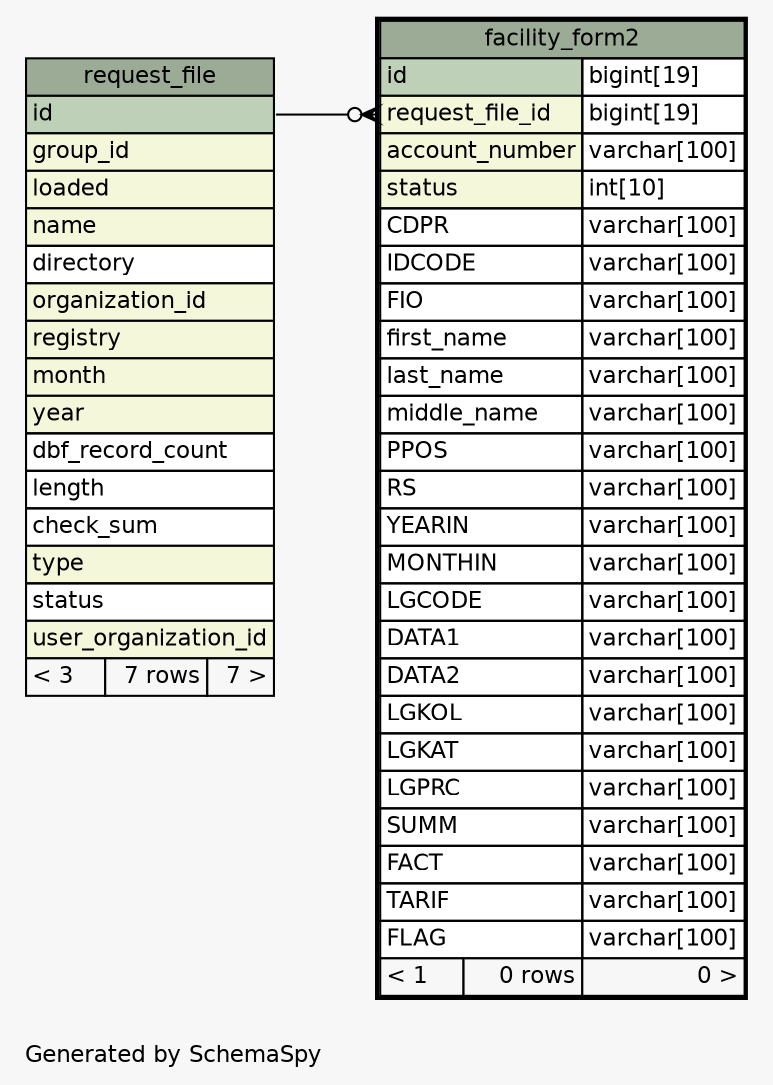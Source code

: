 // dot 2.28.0 on Windows 7 6.1
// SchemaSpy rev 590
digraph "oneDegreeRelationshipsDiagram" {
  graph [
    rankdir="RL"
    bgcolor="#f7f7f7"
    label="\nGenerated by SchemaSpy"
    labeljust="l"
    nodesep="0.18"
    ranksep="0.46"
    fontname="Helvetica"
    fontsize="11"
  ];
  node [
    fontname="Helvetica"
    fontsize="11"
    shape="plaintext"
  ];
  edge [
    arrowsize="0.8"
  ];
  "facility_form2":"request_file_id":w -> "request_file":"id":e [arrowhead=none dir=back arrowtail=crowodot];
  "facility_form2" [
    label=<
    <TABLE BORDER="2" CELLBORDER="1" CELLSPACING="0" BGCOLOR="#ffffff">
      <TR><TD COLSPAN="3" BGCOLOR="#9bab96" ALIGN="CENTER">facility_form2</TD></TR>
      <TR><TD PORT="id" COLSPAN="2" BGCOLOR="#bed1b8" ALIGN="LEFT">id</TD><TD PORT="id.type" ALIGN="LEFT">bigint[19]</TD></TR>
      <TR><TD PORT="request_file_id" COLSPAN="2" BGCOLOR="#f4f7da" ALIGN="LEFT">request_file_id</TD><TD PORT="request_file_id.type" ALIGN="LEFT">bigint[19]</TD></TR>
      <TR><TD PORT="account_number" COLSPAN="2" BGCOLOR="#f4f7da" ALIGN="LEFT">account_number</TD><TD PORT="account_number.type" ALIGN="LEFT">varchar[100]</TD></TR>
      <TR><TD PORT="status" COLSPAN="2" BGCOLOR="#f4f7da" ALIGN="LEFT">status</TD><TD PORT="status.type" ALIGN="LEFT">int[10]</TD></TR>
      <TR><TD PORT="CDPR" COLSPAN="2" ALIGN="LEFT">CDPR</TD><TD PORT="CDPR.type" ALIGN="LEFT">varchar[100]</TD></TR>
      <TR><TD PORT="IDCODE" COLSPAN="2" ALIGN="LEFT">IDCODE</TD><TD PORT="IDCODE.type" ALIGN="LEFT">varchar[100]</TD></TR>
      <TR><TD PORT="FIO" COLSPAN="2" ALIGN="LEFT">FIO</TD><TD PORT="FIO.type" ALIGN="LEFT">varchar[100]</TD></TR>
      <TR><TD PORT="first_name" COLSPAN="2" ALIGN="LEFT">first_name</TD><TD PORT="first_name.type" ALIGN="LEFT">varchar[100]</TD></TR>
      <TR><TD PORT="last_name" COLSPAN="2" ALIGN="LEFT">last_name</TD><TD PORT="last_name.type" ALIGN="LEFT">varchar[100]</TD></TR>
      <TR><TD PORT="middle_name" COLSPAN="2" ALIGN="LEFT">middle_name</TD><TD PORT="middle_name.type" ALIGN="LEFT">varchar[100]</TD></TR>
      <TR><TD PORT="PPOS" COLSPAN="2" ALIGN="LEFT">PPOS</TD><TD PORT="PPOS.type" ALIGN="LEFT">varchar[100]</TD></TR>
      <TR><TD PORT="RS" COLSPAN="2" ALIGN="LEFT">RS</TD><TD PORT="RS.type" ALIGN="LEFT">varchar[100]</TD></TR>
      <TR><TD PORT="YEARIN" COLSPAN="2" ALIGN="LEFT">YEARIN</TD><TD PORT="YEARIN.type" ALIGN="LEFT">varchar[100]</TD></TR>
      <TR><TD PORT="MONTHIN" COLSPAN="2" ALIGN="LEFT">MONTHIN</TD><TD PORT="MONTHIN.type" ALIGN="LEFT">varchar[100]</TD></TR>
      <TR><TD PORT="LGCODE" COLSPAN="2" ALIGN="LEFT">LGCODE</TD><TD PORT="LGCODE.type" ALIGN="LEFT">varchar[100]</TD></TR>
      <TR><TD PORT="DATA1" COLSPAN="2" ALIGN="LEFT">DATA1</TD><TD PORT="DATA1.type" ALIGN="LEFT">varchar[100]</TD></TR>
      <TR><TD PORT="DATA2" COLSPAN="2" ALIGN="LEFT">DATA2</TD><TD PORT="DATA2.type" ALIGN="LEFT">varchar[100]</TD></TR>
      <TR><TD PORT="LGKOL" COLSPAN="2" ALIGN="LEFT">LGKOL</TD><TD PORT="LGKOL.type" ALIGN="LEFT">varchar[100]</TD></TR>
      <TR><TD PORT="LGKAT" COLSPAN="2" ALIGN="LEFT">LGKAT</TD><TD PORT="LGKAT.type" ALIGN="LEFT">varchar[100]</TD></TR>
      <TR><TD PORT="LGPRC" COLSPAN="2" ALIGN="LEFT">LGPRC</TD><TD PORT="LGPRC.type" ALIGN="LEFT">varchar[100]</TD></TR>
      <TR><TD PORT="SUMM" COLSPAN="2" ALIGN="LEFT">SUMM</TD><TD PORT="SUMM.type" ALIGN="LEFT">varchar[100]</TD></TR>
      <TR><TD PORT="FACT" COLSPAN="2" ALIGN="LEFT">FACT</TD><TD PORT="FACT.type" ALIGN="LEFT">varchar[100]</TD></TR>
      <TR><TD PORT="TARIF" COLSPAN="2" ALIGN="LEFT">TARIF</TD><TD PORT="TARIF.type" ALIGN="LEFT">varchar[100]</TD></TR>
      <TR><TD PORT="FLAG" COLSPAN="2" ALIGN="LEFT">FLAG</TD><TD PORT="FLAG.type" ALIGN="LEFT">varchar[100]</TD></TR>
      <TR><TD ALIGN="LEFT" BGCOLOR="#f7f7f7">&lt; 1</TD><TD ALIGN="RIGHT" BGCOLOR="#f7f7f7">0 rows</TD><TD ALIGN="RIGHT" BGCOLOR="#f7f7f7">0 &gt;</TD></TR>
    </TABLE>>
    URL="facility_form2.html"
    tooltip="facility_form2"
  ];
  "request_file" [
    label=<
    <TABLE BORDER="0" CELLBORDER="1" CELLSPACING="0" BGCOLOR="#ffffff">
      <TR><TD COLSPAN="3" BGCOLOR="#9bab96" ALIGN="CENTER">request_file</TD></TR>
      <TR><TD PORT="id" COLSPAN="3" BGCOLOR="#bed1b8" ALIGN="LEFT">id</TD></TR>
      <TR><TD PORT="group_id" COLSPAN="3" BGCOLOR="#f4f7da" ALIGN="LEFT">group_id</TD></TR>
      <TR><TD PORT="loaded" COLSPAN="3" BGCOLOR="#f4f7da" ALIGN="LEFT">loaded</TD></TR>
      <TR><TD PORT="name" COLSPAN="3" BGCOLOR="#f4f7da" ALIGN="LEFT">name</TD></TR>
      <TR><TD PORT="directory" COLSPAN="3" ALIGN="LEFT">directory</TD></TR>
      <TR><TD PORT="organization_id" COLSPAN="3" BGCOLOR="#f4f7da" ALIGN="LEFT">organization_id</TD></TR>
      <TR><TD PORT="registry" COLSPAN="3" BGCOLOR="#f4f7da" ALIGN="LEFT">registry</TD></TR>
      <TR><TD PORT="month" COLSPAN="3" BGCOLOR="#f4f7da" ALIGN="LEFT">month</TD></TR>
      <TR><TD PORT="year" COLSPAN="3" BGCOLOR="#f4f7da" ALIGN="LEFT">year</TD></TR>
      <TR><TD PORT="dbf_record_count" COLSPAN="3" ALIGN="LEFT">dbf_record_count</TD></TR>
      <TR><TD PORT="length" COLSPAN="3" ALIGN="LEFT">length</TD></TR>
      <TR><TD PORT="check_sum" COLSPAN="3" ALIGN="LEFT">check_sum</TD></TR>
      <TR><TD PORT="type" COLSPAN="3" BGCOLOR="#f4f7da" ALIGN="LEFT">type</TD></TR>
      <TR><TD PORT="status" COLSPAN="3" ALIGN="LEFT">status</TD></TR>
      <TR><TD PORT="user_organization_id" COLSPAN="3" BGCOLOR="#f4f7da" ALIGN="LEFT">user_organization_id</TD></TR>
      <TR><TD ALIGN="LEFT" BGCOLOR="#f7f7f7">&lt; 3</TD><TD ALIGN="RIGHT" BGCOLOR="#f7f7f7">7 rows</TD><TD ALIGN="RIGHT" BGCOLOR="#f7f7f7">7 &gt;</TD></TR>
    </TABLE>>
    URL="request_file.html"
    tooltip="request_file"
  ];
}

